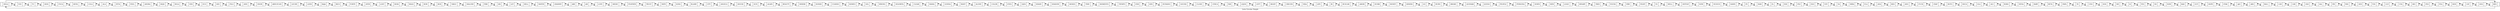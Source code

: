 digraph ListaDoble {
rankdir=LR;
splines=ortho;
Nodo0[shape=record,label="{<pre>|HOLA|<next>}"];
Nodo1[shape=record,label="{<pre>|YOU|<next>}"];
Nodo2[shape=record,label="{<pre>|TU|<next>}"];
Nodo3[shape=record,label="{<pre>|DIOS|<next>}"];
Nodo4[shape=record,label="{<pre>|FOCA|<next>}"];
Nodo5[shape=record,label="{<pre>|DEVIL|<next>}"];
Nodo6[shape=record,label="{<pre>|COLA|<next>}"];
Nodo7[shape=record,label="{<pre>|ALA|<next>}"];
Nodo8[shape=record,label="{<pre>|ZETA|<next>}"];
Nodo9[shape=record,label="{<pre>|FEEL|<next>}"];
Nodo10[shape=record,label="{<pre>|AHORA|<next>}"];
Nodo11[shape=record,label="{<pre>|ROJO|<next>}"];
Nodo12[shape=record,label="{<pre>|ROLA|<next>}"];
Nodo13[shape=record,label="{<pre>|VER|<next>}"];
Nodo14[shape=record,label="{<pre>|ECO|<next>}"];
Nodo15[shape=record,label="{<pre>|SEE|<next>}"];
Nodo16[shape=record,label="{<pre>|FILO|<next>}"];
Nodo17[shape=record,label="{<pre>|AND|<next>}"];
Nodo18[shape=record,label="{<pre>|XNOR|<next>}"];
Nodo19[shape=record,label="{<pre>|ABDUZCAN|<next>}"];
Nodo20[shape=record,label="{<pre>|LECHE|<next>}"];
Nodo21[shape=record,label="{<pre>|LEER|<next>}"];
Nodo22[shape=record,label="{<pre>|RAJA|<next>}"];
Nodo23[shape=record,label="{<pre>|RICO|<next>}"];
Nodo24[shape=record,label="{<pre>|FORTE|<next>}"];
Nodo25[shape=record,label="{<pre>|AYER|<next>}"];
Nodo26[shape=record,label="{<pre>|LOST|<next>}"];
Nodo27[shape=record,label="{<pre>|BOSS|<next>}"];
Nodo28[shape=record,label="{<pre>|WALK|<next>}"];
Nodo29[shape=record,label="{<pre>|ROW|<next>}"];
Nodo30[shape=record,label="{<pre>|BOX|<next>}"];
Nodo31[shape=record,label="{<pre>|TABLE|<next>}"];
Nodo32[shape=record,label="{<pre>|MALONE|<next>}"];
Nodo33[shape=record,label="{<pre>|FIRE|<next>}"];
Nodo34[shape=record,label="{<pre>|SIX|<next>}"];
Nodo35[shape=record,label="{<pre>|LET|<next>}"];
Nodo36[shape=record,label="{<pre>|HELL|<next>}"];
Nodo37[shape=record,label="{<pre>|WATER|<next>}"];
Nodo38[shape=record,label="{<pre>|GRAMMY|<next>}"];
Nodo39[shape=record,label="{<pre>|ARE|<next>}"];
Nodo40[shape=record,label="{<pre>|AM|<next>}"];
Nodo41[shape=record,label="{<pre>|LOVE|<next>}"];
Nodo42[shape=record,label="{<pre>|MEDIC|<next>}"];
Nodo43[shape=record,label="{<pre>|FEATHER|<next>}"];
Nodo44[shape=record,label="{<pre>|TRUST|<next>}"];
Nodo45[shape=record,label="{<pre>|WIFE|<next>}"];
Nodo46[shape=record,label="{<pre>|SONG|<next>}"];
Nodo47[shape=record,label="{<pre>|BLAME|<next>}"];
Nodo48[shape=record,label="{<pre>|CITY|<next>}"];
Nodo49[shape=record,label="{<pre>|ANGELS|<next>}"];
Nodo50[shape=record,label="{<pre>|HOUSE|<next>}"];
Nodo51[shape=record,label="{<pre>|SUN|<next>}"];
Nodo52[shape=record,label="{<pre>|AGAIN|<next>}"];
Nodo53[shape=record,label="{<pre>|BEAUTY|<next>}"];
Nodo54[shape=record,label="{<pre>|WHERE|<next>}"];
Nodo55[shape=record,label="{<pre>|DONDE|<next>}"];
Nodo56[shape=record,label="{<pre>|CUANDO|<next>}"];
Nodo57[shape=record,label="{<pre>|ROMEO|<next>}"];
Nodo58[shape=record,label="{<pre>|SOL|<next>}"];
Nodo59[shape=record,label="{<pre>|WRONG|<next>}"];
Nodo60[shape=record,label="{<pre>|SEñORITA|<next>}"];
Nodo61[shape=record,label="{<pre>|CLEAR|<next>}"];
Nodo62[shape=record,label="{<pre>|MAMA|<next>}"];
Nodo63[shape=record,label="{<pre>|GONNA|<next>}"];
Nodo64[shape=record,label="{<pre>|WANT|<next>}"];
Nodo65[shape=record,label="{<pre>|ALONE|<next>}"];
Nodo66[shape=record,label="{<pre>|COLOR|<next>}"];
Nodo67[shape=record,label="{<pre>|EYES|<next>}"];
Nodo68[shape=record,label="{<pre>|OJOS|<next>}"];
Nodo69[shape=record,label="{<pre>|SHADE|<next>}"];
Nodo70[shape=record,label="{<pre>|SHADOW|<next>}"];
Nodo71[shape=record,label="{<pre>|MOSES|<next>}"];
Nodo72[shape=record,label="{<pre>|TIME|<next>}"];
Nodo73[shape=record,label="{<pre>|MOMENTO|<next>}"];
Nodo74[shape=record,label="{<pre>|TIEMPO|<next>}"];
Nodo75[shape=record,label="{<pre>|END|<next>}"];
Nodo76[shape=record,label="{<pre>|SER|<next>}"];
Nodo77[shape=record,label="{<pre>|HUMANO|<next>}"];
Nodo78[shape=record,label="{<pre>|SOUND|<next>}"];
Nodo79[shape=record,label="{<pre>|CLOSE|<next>}"];
Nodo80[shape=record,label="{<pre>|CERCA|<next>}"];
Nodo81[shape=record,label="{<pre>|FAR|<next>}"];
Nodo82[shape=record,label="{<pre>|LEJOS|<next>}"];
Nodo83[shape=record,label="{<pre>|LEFT|<next>}"];
Nodo84[shape=record,label="{<pre>|RIGHT|<next>}"];
Nodo85[shape=record,label="{<pre>|CRECER|<next>}"];
Nodo86[shape=record,label="{<pre>|VIDA|<next>}"];
Nodo87[shape=record,label="{<pre>|LIFE|<next>}"];
Nodo88[shape=record,label="{<pre>|IR|<next>}"];
Nodo89[shape=record,label="{<pre>|BUSCAR|<next>}"];
Nodo90[shape=record,label="{<pre>|AMOR|<next>}"];
Nodo91[shape=record,label="{<pre>|DUMB|<next>}"];
Nodo92[shape=record,label="{<pre>|MONEY|<next>}"];
Nodo93[shape=record,label="{<pre>|DINERO|<next>}"];
Nodo94[shape=record,label="{<pre>|GO|<next>}"];
Nodo95[shape=record,label="{<pre>|BURN|<next>}"];
Nodo96[shape=record,label="{<pre>|BROKE|<next>}"];
Nodo97[shape=record,label="{<pre>|QUEMAR|<next>}"];
Nodo98[shape=record,label="{<pre>|QUESO|<next>}"];
Nodo99[shape=record,label="{<pre>|PEOPLE|<next>}"];
Nodo100[shape=record,label="{<pre>|PERSONA|<next>}"];
Nodo101[shape=record,label="{<pre>|DOWN|<next>}"];
Nodo102[shape=record,label="{<pre>|NEW|<next>}"];
Nodo103[shape=record,label="{<pre>|LOGIC|<next>}"];
Nodo104[shape=record,label="{<pre>|BINARY|<next>}"];
Nodo105[shape=record,label="{<pre>|TREE|<next>}"];
Nodo106[shape=record,label="{<pre>|YOUNG|<next>}"];
Nodo107[shape=record,label="{<pre>|VIBE|<next>}"];
Nodo108[shape=record,label="{<pre>|FIGHT|<next>}"];
Nodo109[shape=record,label="{<pre>|YO|<next>}"];
Nodo110[shape=record,label="{<pre>|WELL|<next>}"];
Nodo111[shape=record,label="{<pre>|DEFEAT|<next>}"];
Nodo112[shape=record,label="{<pre>|NOW|<next>}"];
Nodo113[shape=record,label="{<pre>|VICIOUS|<next>}"];
Nodo114[shape=record,label="{<pre>|DAMN|<next>}"];
Nodo115[shape=record,label="{<pre>|FE|<next>}"];
Nodo116[shape=record,label="{<pre>|MAR|<next>}"];
Nodo117[shape=record,label="{<pre>|EL|<next>}"];
Nodo118[shape=record,label="{<pre>|ESE|<next>}"];
Nodo119[shape=record,label="{<pre>|PEZ|<next>}"];
Nodo120[shape=record,label="{<pre>|ESO|<next>}"];
Nodo121[shape=record,label="{<pre>|VOY|<next>}"];
Nodo122[shape=record,label="{<pre>|VA|<next>}"];
Nodo123[shape=record,label="{<pre>|MIRA|<next>}"];
Nodo124[shape=record,label="{<pre>|ELA|<next>}"];
Nodo125[shape=record,label="{<pre>|ANA|<next>}"];
Nodo126[shape=record,label="{<pre>|RED|<next>}"];
Nodo127[shape=record,label="{<pre>|ANO|<next>}"];
Nodo128[shape=record,label="{<pre>|FUCK|<next>}"];
Nodo129[shape=record,label="{<pre>|CRAP|<next>}"];
Nodo130[shape=record,label="{<pre>|ROTO|<next>}"];
Nodo131[shape=record,label="{<pre>|ROCA|<next>}"];
Nodo132[shape=record,label="{<pre>|OLA|<next>}"];
Nodo133[shape=record,label="{<pre>|ALU|<next>}"];
Nodo134[shape=record,label="{<pre>|ROBO|<next>}"];
Nodo135[shape=record,label="{<pre>|NENA|<next>}"];
Nodo136[shape=record,label="{<pre>|BABY|<next>}"];
Nodo137[shape=record,label="{<pre>|RETA|<next>}"];
Nodo138[shape=record,label="{<pre>|PAPA|<next>}"];
Nodo139[shape=record,label="{<pre>|TE|<next>}"];
Nodo140[shape=record,label="{<pre>|UNO|<next>}"];
Nodo141[shape=record,label="{<pre>|DOS|<next>}"];
Nodo142[shape=record,label="{<pre>|WE|<next>}"];
Nodo143[shape=record,label="{<pre>|SI|<next>}"];
Nodo144[shape=record,label="{<pre>|YES|<next>}"];
Nodo145[shape=record,label="{<pre>|NO|<next>}"];
Nodo146[shape=record,label="{<pre>|NOW|<next>}"];
Nodo147[shape=record,label="{<pre>|BAD|<next>}"];
Nodo148[shape=record,label="{<pre>|GUY|<next>}"];
Nodo149[shape=record,label="{<pre>|HOPE|<next>}"];
Nodo150[shape=record,label="{<pre>|OTAK|<next>}"];
Nodo151[shape=record,label="{<pre>|AJO|<next>}"];
Nodo152[shape=record,label="{<pre>|ARO|<next>}"];
Nodo153[shape=record,label="{<pre>|BALL|<next>}"];
Nodo154[shape=record,label="{<pre>|CAN|<next>}"];
Nodo155[shape=record,label="{<pre>|CAR|<next>}"];
Nodo156[shape=record,label="{<pre>|OSO|<next>}"];
Nodo157[shape=record,label="{<pre>|SAL|<next>}"];
Nodo158[shape=record,label="{<pre>|PIE|<next>}"];
Nodo159[shape=record,label="{<pre>|PAN|<next>}"];
Nodo160[shape=record,label="{<pre>|SED|<next>}"];
Nodo161[shape=record,label="{<pre>|TOS|<next>}"];
Nodo162[shape=record,label="{<pre>|LUZ|<next>}"];
Nodo163[shape=record,label="{<pre>|UVA|<next>}"];
Nodo164[shape=record,label="{<pre>|RIO|<next>}"];
Nodo165[shape=record,label="{<pre>|FEO|<next>}"];
Nodo166[shape=record,label="{<pre>|FEA|<next>}"];
Nodo167[shape=record,label="{<pre>|RON|<next>}"];
Nodo168[shape=record,label="{<pre>|CAT|<next>}"];
Nodo169[shape=record,label="{<pre>|DOG|<next>}"];
Nodo170[shape=record,label="{<pre>|RES|<next>}"];
Nodo0->Nodo1;
Nodo1->Nodo0;
Nodo1->Nodo2;
Nodo2->Nodo1;
Nodo2->Nodo3;
Nodo3->Nodo2;
Nodo3->Nodo4;
Nodo4->Nodo3;
Nodo4->Nodo5;
Nodo5->Nodo4;
Nodo5->Nodo6;
Nodo6->Nodo5;
Nodo6->Nodo7;
Nodo7->Nodo6;
Nodo7->Nodo8;
Nodo8->Nodo7;
Nodo8->Nodo9;
Nodo9->Nodo8;
Nodo9->Nodo10;
Nodo10->Nodo9;
Nodo10->Nodo11;
Nodo11->Nodo10;
Nodo11->Nodo12;
Nodo12->Nodo11;
Nodo12->Nodo13;
Nodo13->Nodo12;
Nodo13->Nodo14;
Nodo14->Nodo13;
Nodo14->Nodo15;
Nodo15->Nodo14;
Nodo15->Nodo16;
Nodo16->Nodo15;
Nodo16->Nodo17;
Nodo17->Nodo16;
Nodo17->Nodo18;
Nodo18->Nodo17;
Nodo18->Nodo19;
Nodo19->Nodo18;
Nodo19->Nodo20;
Nodo20->Nodo19;
Nodo20->Nodo21;
Nodo21->Nodo20;
Nodo21->Nodo22;
Nodo22->Nodo21;
Nodo22->Nodo23;
Nodo23->Nodo22;
Nodo23->Nodo24;
Nodo24->Nodo23;
Nodo24->Nodo25;
Nodo25->Nodo24;
Nodo25->Nodo26;
Nodo26->Nodo25;
Nodo26->Nodo27;
Nodo27->Nodo26;
Nodo27->Nodo28;
Nodo28->Nodo27;
Nodo28->Nodo29;
Nodo29->Nodo28;
Nodo29->Nodo30;
Nodo30->Nodo29;
Nodo30->Nodo31;
Nodo31->Nodo30;
Nodo31->Nodo32;
Nodo32->Nodo31;
Nodo32->Nodo33;
Nodo33->Nodo32;
Nodo33->Nodo34;
Nodo34->Nodo33;
Nodo34->Nodo35;
Nodo35->Nodo34;
Nodo35->Nodo36;
Nodo36->Nodo35;
Nodo36->Nodo37;
Nodo37->Nodo36;
Nodo37->Nodo38;
Nodo38->Nodo37;
Nodo38->Nodo39;
Nodo39->Nodo38;
Nodo39->Nodo40;
Nodo40->Nodo39;
Nodo40->Nodo41;
Nodo41->Nodo40;
Nodo41->Nodo42;
Nodo42->Nodo41;
Nodo42->Nodo43;
Nodo43->Nodo42;
Nodo43->Nodo44;
Nodo44->Nodo43;
Nodo44->Nodo45;
Nodo45->Nodo44;
Nodo45->Nodo46;
Nodo46->Nodo45;
Nodo46->Nodo47;
Nodo47->Nodo46;
Nodo47->Nodo48;
Nodo48->Nodo47;
Nodo48->Nodo49;
Nodo49->Nodo48;
Nodo49->Nodo50;
Nodo50->Nodo49;
Nodo50->Nodo51;
Nodo51->Nodo50;
Nodo51->Nodo52;
Nodo52->Nodo51;
Nodo52->Nodo53;
Nodo53->Nodo52;
Nodo53->Nodo54;
Nodo54->Nodo53;
Nodo54->Nodo55;
Nodo55->Nodo54;
Nodo55->Nodo56;
Nodo56->Nodo55;
Nodo56->Nodo57;
Nodo57->Nodo56;
Nodo57->Nodo58;
Nodo58->Nodo57;
Nodo58->Nodo59;
Nodo59->Nodo58;
Nodo59->Nodo60;
Nodo60->Nodo59;
Nodo60->Nodo61;
Nodo61->Nodo60;
Nodo61->Nodo62;
Nodo62->Nodo61;
Nodo62->Nodo63;
Nodo63->Nodo62;
Nodo63->Nodo64;
Nodo64->Nodo63;
Nodo64->Nodo65;
Nodo65->Nodo64;
Nodo65->Nodo66;
Nodo66->Nodo65;
Nodo66->Nodo67;
Nodo67->Nodo66;
Nodo67->Nodo68;
Nodo68->Nodo67;
Nodo68->Nodo69;
Nodo69->Nodo68;
Nodo69->Nodo70;
Nodo70->Nodo69;
Nodo70->Nodo71;
Nodo71->Nodo70;
Nodo71->Nodo72;
Nodo72->Nodo71;
Nodo72->Nodo73;
Nodo73->Nodo72;
Nodo73->Nodo74;
Nodo74->Nodo73;
Nodo74->Nodo75;
Nodo75->Nodo74;
Nodo75->Nodo76;
Nodo76->Nodo75;
Nodo76->Nodo77;
Nodo77->Nodo76;
Nodo77->Nodo78;
Nodo78->Nodo77;
Nodo78->Nodo79;
Nodo79->Nodo78;
Nodo79->Nodo80;
Nodo80->Nodo79;
Nodo80->Nodo81;
Nodo81->Nodo80;
Nodo81->Nodo82;
Nodo82->Nodo81;
Nodo82->Nodo83;
Nodo83->Nodo82;
Nodo83->Nodo84;
Nodo84->Nodo83;
Nodo84->Nodo85;
Nodo85->Nodo84;
Nodo85->Nodo86;
Nodo86->Nodo85;
Nodo86->Nodo87;
Nodo87->Nodo86;
Nodo87->Nodo88;
Nodo88->Nodo87;
Nodo88->Nodo89;
Nodo89->Nodo88;
Nodo89->Nodo90;
Nodo90->Nodo89;
Nodo90->Nodo91;
Nodo91->Nodo90;
Nodo91->Nodo92;
Nodo92->Nodo91;
Nodo92->Nodo93;
Nodo93->Nodo92;
Nodo93->Nodo94;
Nodo94->Nodo93;
Nodo94->Nodo95;
Nodo95->Nodo94;
Nodo95->Nodo96;
Nodo96->Nodo95;
Nodo96->Nodo97;
Nodo97->Nodo96;
Nodo97->Nodo98;
Nodo98->Nodo97;
Nodo98->Nodo99;
Nodo99->Nodo98;
Nodo99->Nodo100;
Nodo100->Nodo99;
Nodo100->Nodo101;
Nodo101->Nodo100;
Nodo101->Nodo102;
Nodo102->Nodo101;
Nodo102->Nodo103;
Nodo103->Nodo102;
Nodo103->Nodo104;
Nodo104->Nodo103;
Nodo104->Nodo105;
Nodo105->Nodo104;
Nodo105->Nodo106;
Nodo106->Nodo105;
Nodo106->Nodo107;
Nodo107->Nodo106;
Nodo107->Nodo108;
Nodo108->Nodo107;
Nodo108->Nodo109;
Nodo109->Nodo108;
Nodo109->Nodo110;
Nodo110->Nodo109;
Nodo110->Nodo111;
Nodo111->Nodo110;
Nodo111->Nodo112;
Nodo112->Nodo111;
Nodo112->Nodo113;
Nodo113->Nodo112;
Nodo113->Nodo114;
Nodo114->Nodo113;
Nodo114->Nodo115;
Nodo115->Nodo114;
Nodo115->Nodo116;
Nodo116->Nodo115;
Nodo116->Nodo117;
Nodo117->Nodo116;
Nodo117->Nodo118;
Nodo118->Nodo117;
Nodo118->Nodo119;
Nodo119->Nodo118;
Nodo119->Nodo120;
Nodo120->Nodo119;
Nodo120->Nodo121;
Nodo121->Nodo120;
Nodo121->Nodo122;
Nodo122->Nodo121;
Nodo122->Nodo123;
Nodo123->Nodo122;
Nodo123->Nodo124;
Nodo124->Nodo123;
Nodo124->Nodo125;
Nodo125->Nodo124;
Nodo125->Nodo126;
Nodo126->Nodo125;
Nodo126->Nodo127;
Nodo127->Nodo126;
Nodo127->Nodo128;
Nodo128->Nodo127;
Nodo128->Nodo129;
Nodo129->Nodo128;
Nodo129->Nodo130;
Nodo130->Nodo129;
Nodo130->Nodo131;
Nodo131->Nodo130;
Nodo131->Nodo132;
Nodo132->Nodo131;
Nodo132->Nodo133;
Nodo133->Nodo132;
Nodo133->Nodo134;
Nodo134->Nodo133;
Nodo134->Nodo135;
Nodo135->Nodo134;
Nodo135->Nodo136;
Nodo136->Nodo135;
Nodo136->Nodo137;
Nodo137->Nodo136;
Nodo137->Nodo138;
Nodo138->Nodo137;
Nodo138->Nodo139;
Nodo139->Nodo138;
Nodo139->Nodo140;
Nodo140->Nodo139;
Nodo140->Nodo141;
Nodo141->Nodo140;
Nodo141->Nodo142;
Nodo142->Nodo141;
Nodo142->Nodo143;
Nodo143->Nodo142;
Nodo143->Nodo144;
Nodo144->Nodo143;
Nodo144->Nodo145;
Nodo145->Nodo144;
Nodo145->Nodo146;
Nodo146->Nodo145;
Nodo146->Nodo147;
Nodo147->Nodo146;
Nodo147->Nodo148;
Nodo148->Nodo147;
Nodo148->Nodo149;
Nodo149->Nodo148;
Nodo149->Nodo150;
Nodo150->Nodo149;
Nodo150->Nodo151;
Nodo151->Nodo150;
Nodo151->Nodo152;
Nodo152->Nodo151;
Nodo152->Nodo153;
Nodo153->Nodo152;
Nodo153->Nodo154;
Nodo154->Nodo153;
Nodo154->Nodo155;
Nodo155->Nodo154;
Nodo155->Nodo156;
Nodo156->Nodo155;
Nodo156->Nodo157;
Nodo157->Nodo156;
Nodo157->Nodo158;
Nodo158->Nodo157;
Nodo158->Nodo159;
Nodo159->Nodo158;
Nodo159->Nodo160;
Nodo160->Nodo159;
Nodo160->Nodo161;
Nodo161->Nodo160;
Nodo161->Nodo162;
Nodo162->Nodo161;
Nodo162->Nodo163;
Nodo163->Nodo162;
Nodo163->Nodo164;
Nodo164->Nodo163;
Nodo164->Nodo165;
Nodo165->Nodo164;
Nodo165->Nodo166;
Nodo166->Nodo165;
Nodo166->Nodo167;
Nodo167->Nodo166;
Nodo167->Nodo168;
Nodo168->Nodo167;
Nodo168->Nodo169;
Nodo169->Nodo168;
Nodo169->Nodo170;
Nodo170->Nodo169;
Nodo170->Nodo0[constraint=false];
Nodo0->Nodo170[constraint=false];
label = " Lista Circular Simple";
}
